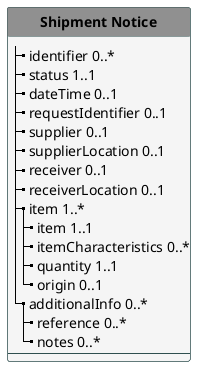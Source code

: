 @startuml
'skinparam linetype polyline
'skinparam linetype ortho
hide circle
hide stereotype

'!pragma layout smetana

skinparam class<<MD>> {
 BorderColor DarkSlateGray
 BackgroundColor WhiteSmoke
 HeaderBackgroundColor #909090
}

skinparam class<<TM>> {
 BorderColor #505090
 BackgroundColor APPLICATION
 HeaderBackgroundColor SkyBlue
}

    class "**Shipment Notice**"<<MD>> {
        |_ identifier 0..*
        |_ status 1..1
        |_ dateTime 0..1
        |_ requestIdentifier 0..1
        |_ supplier 0..1
        |_ supplierLocation 0..1
        |_ receiver 0..1
        |_ receiverLocation 0..1
        |_ item 1..*
          |_ item 1..1
          |_ itemCharacteristics 0..*
          |_ quantity 1..1
          |_ origin 0..1
        |_ additionalInfo 0..*  
          |_ reference 0..*  
          |_ notes 0..*  
        --
    }



@enduml